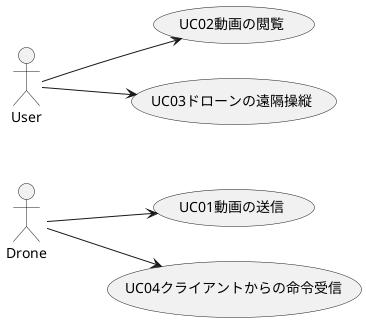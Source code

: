 @startuml
left to right direction
actor Drone
actor User
usecase UC01動画の送信
usecase UC02動画の閲覧
usecase UC03ドローンの遠隔操縦
usecase UC04クライアントからの命令受信

Drone --> UC01動画の送信
User --> UC02動画の閲覧
User --> UC03ドローンの遠隔操縦
Drone --> UC04クライアントからの命令受信

@enduml
